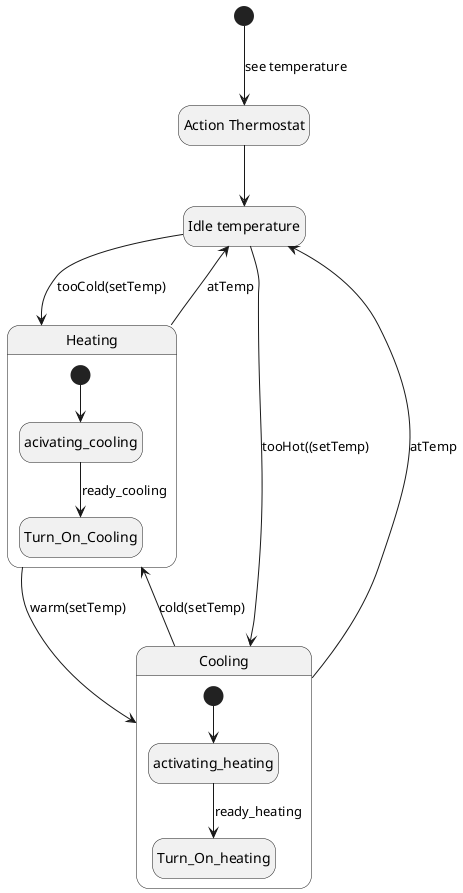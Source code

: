 @startuml
'https://plantuml.com/state-diagram
hide empty description

state "Action Thermostat" as actionthermo
[*] --> actionthermo : see temperature

state "Idle temperature" as idle

actionthermo --> idle


state Heating {
 [*] --> acivating_cooling
 acivating_cooling --> Turn_On_Cooling : ready_cooling
}

idle --> Heating : tooCold(setTemp)

Heating --> Cooling : warm(setTemp)

Heating --> idle : atTemp

state Cooling {
 [*] --> activating_heating
 activating_heating --> Turn_On_heating : ready_heating
}

idle --> Cooling : tooHot((setTemp)

Cooling --> Heating : cold(setTemp)

Cooling --> idle : atTemp




@enduml